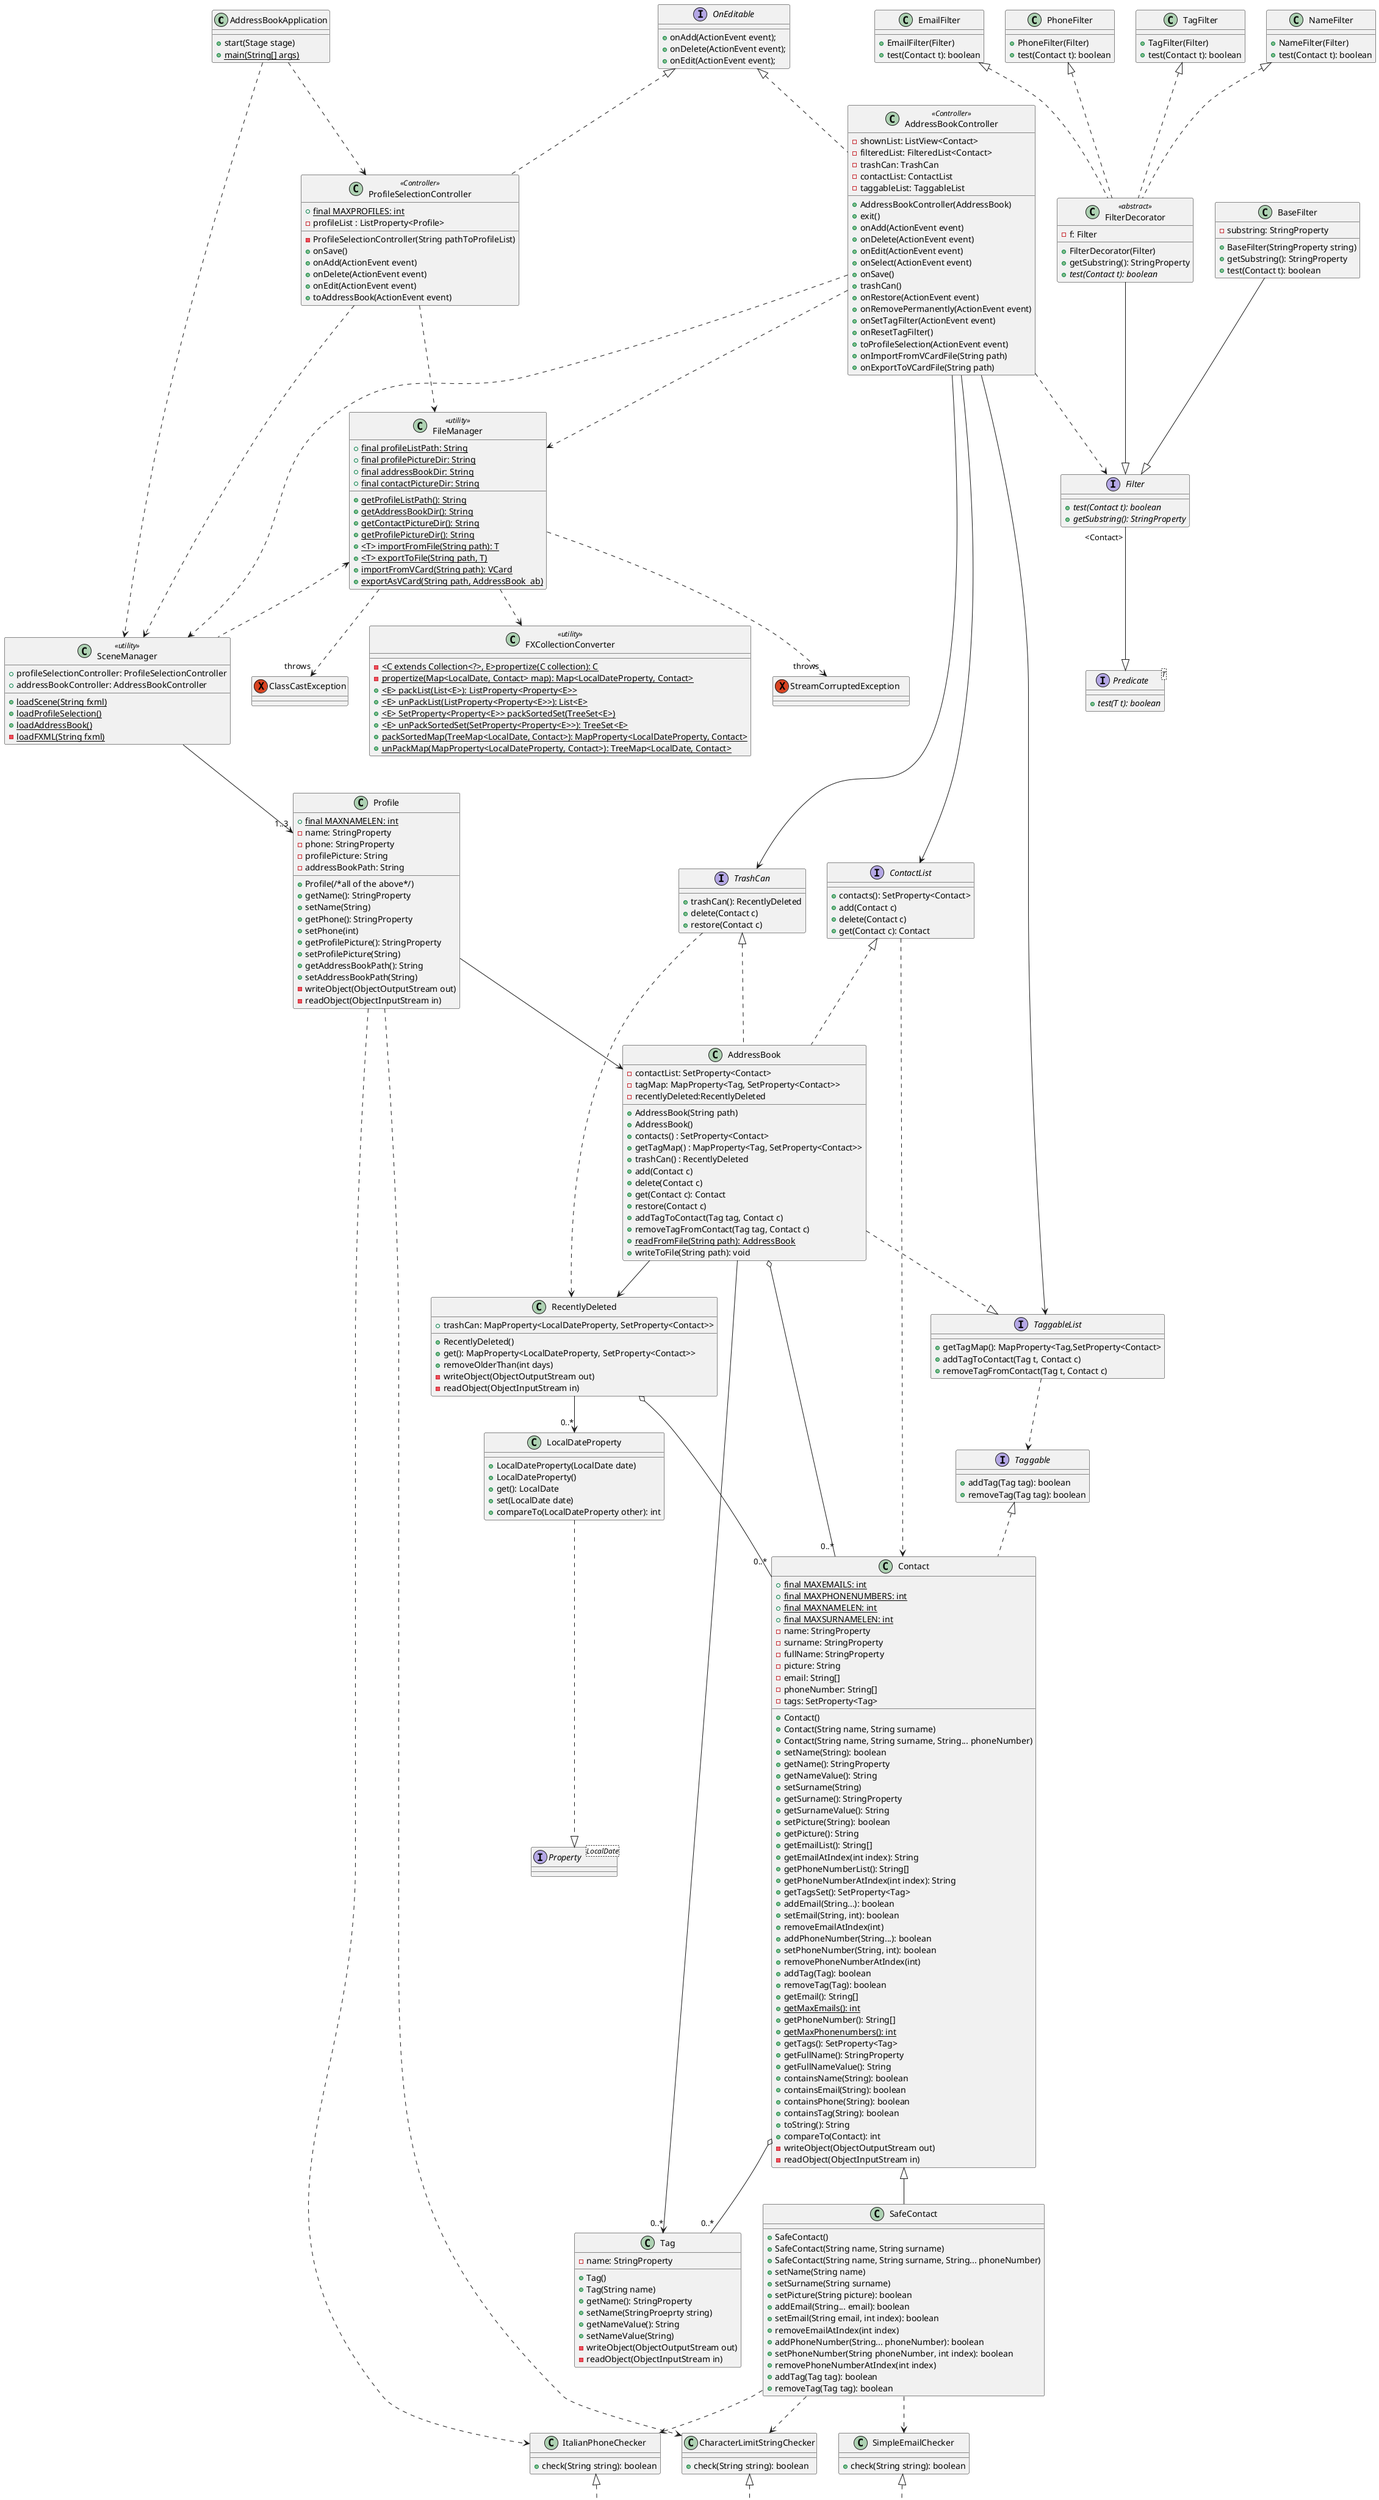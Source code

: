 @startuml class diagram

class AddressBookApplication {
   +start(Stage stage) 
   +main(String[] args) {static}
}

class SceneManager <<utility>> {
   +loadScene(String fxml) {static}
   +loadProfileSelection() {static}
   +loadAddressBook() {static}
   -loadFXML(String fxml) {static}
   +profileSelectionController: ProfileSelectionController
   +addressBookController: AddressBookController
}

class FileManager <<utility>>{
   +final profileListPath: String {static} 
   +final profilePictureDir: String {static} 
   +final addressBookDir: String {static}
   +final contactPictureDir: String {static}

   +getProfileListPath(): String {static}
   +getAddressBookDir(): String {static}
   +getContactPictureDir(): String {static}
   +getProfilePictureDir(): String {static}
   +<T> importFromFile(String path): T {static}
   +<T> exportToFile(String path, T) {static}
   +importFromVCard(String path): VCard {static}
   +exportAsVCard(String path, AddressBook  ab) {static}
}

class FXCollectionConverter <<utility>>{
   -<C extends Collection<?>, E>propertize(C collection): C {static}
   -propertize(Map<LocalDate, Contact> map): Map<LocalDateProperty, Contact> {static}
   +<E> packList(List<E>): ListProperty<Property<E>> {static}
   +<E> unPackList(ListProperty<Property<E>>): List<E> {static}
   +<E> SetProperty<Property<E>> packSortedSet(TreeSet<E>) {static}
   +<E> unPackSortedSet(SetProperty<Property<E>>): TreeSet<E> {static}
   +packSortedMap(TreeMap<LocalDate, Contact>): MapProperty<LocalDateProperty, Contact> {static}
   +unPackMap(MapProperty<LocalDateProperty, Contact>): TreeMap<LocalDate, Contact> {static}
}

exception StreamCorruptedExceptionㅤ
FileManager ..> "throws" StreamCorruptedExceptionㅤ

exception ClassCastException
FileManager<..SceneManager
FileManager..>FXCollectionConverter
FileManager ..> "throws" ClassCastException

class LocalDateProperty{
   +LocalDateProperty(LocalDate date) 
   +LocalDateProperty() 
   +get(): LocalDate 
   +set(LocalDate date)
   +compareTo(LocalDateProperty other): int
}
interface Property<LocalDate>
RecentlyDeleted --> "0..*" LocalDateProperty
LocalDateProperty ..|> Property
class RecentlyDeleted{
   +trashCan: MapProperty<LocalDateProperty, SetProperty<Contact>>
   +RecentlyDeleted()
   +get(): MapProperty<LocalDateProperty, SetProperty<Contact>>
   +removeOlderThan(int days) /'richiamata dall'AddressBookController'/
   -writeObject(ObjectOutputStream out)
   -readObject(ObjectInputStream in)
}

class Profile{
   +final MAXNAMELEN: int {static}
   -name: StringProperty 
   -phone: StringProperty
   -profilePicture: String       /' path della foto profilo '/
   -addressBookPath: String
   +Profile(/*all of the above*/)
   +getName(): StringProperty
   +setName(String) 
   +getPhone(): StringProperty
   +setPhone(int) 
   +getProfilePicture(): StringProperty
   +setProfilePicture(String)
   +getAddressBookPath(): String
   +setAddressBookPath(String)
   -writeObject(ObjectOutputStream out)
   -readObject(ObjectInputStream in)
}

class ProfileSelectionController <<Controller>> implements OnEditable{
   + final MAXPROFILES: int {static}
   -profileList : ListProperty<Profile> 
   -ProfileSelectionController(String pathToProfileList)
   +onSave()
   +onAdd(ActionEvent event)
   +onDelete(ActionEvent event)
   +onEdit(ActionEvent event)
   +toAddressBook(ActionEvent event)
}
ProfileSelectionController ..> FileManager

interface TrashCan{
   +trashCan(): RecentlyDeleted
   +delete(Contact c)
   +restore(Contact c)
}
TrashCan ..> RecentlyDeleted

interface Taggable{
   +addTag(Tag tag): boolean
   +removeTag(Tag tag): boolean
}


class AddressBook implements ContactList, TrashCan{
   -contactList: SetProperty<Contact> 
   -tagMap: MapProperty<Tag, SetProperty<Contact>>
   -recentlyDeleted:RecentlyDeleted
   +AddressBook(String path)
   +AddressBook()
   +contacts() : SetProperty<Contact>
   +getTagMap() : MapProperty<Tag, SetProperty<Contact>>
   +trashCan() : RecentlyDeleted
   +add(Contact c)
   +delete(Contact c)
   +get(Contact c): Contact /'returns null if not found'/
   +restore(Contact c)
   +addTagToContact(Tag tag, Contact c)
   +removeTagFromContact(Tag tag, Contact c)
   +readFromFile(String path): AddressBook {static}
   +writeToFile(String path): void
}




class AddressBookController <<Controller>> implements OnEditable{
   -shownList: ListView<Contact>
   -filteredList: FilteredList<Contact>
   -trashCan: TrashCan
   -contactList: ContactList
   -taggableList: TaggableList
   +AddressBookController(AddressBook)   /' ad ogni avvio il costruttore dell'AddressBookController richiama deleteOlderThan() di RecentlyDeleted'/
   +exit()
   +onAdd(ActionEvent event) 
   +onDelete(ActionEvent event)
   +onEdit(ActionEvent event)
   +onSelect(ActionEvent event)
   +onSave()
   +trashCan()
   +onRestore(ActionEvent event)
   +onRemovePermanently(ActionEvent event) /'chiamato da recently deleted'/
   +onSetTagFilter(ActionEvent event) /'pulsanti tag laterali cliccabili che dicono a Filter che devo cercare solo per tag'/
   +onResetTagFilter() /'Chiamato quando si esce dalla modalità di visualizzazione dei tag'/
   +toProfileSelection(ActionEvent event)
   +onImportFromVCardFile(String path)
   +onExportToVCardFile(String path)
}
AddressBookController --> TaggableList
AddressBookController --> TrashCan
AddressBookController --> ContactList
AddressBookController ..> Filter

class Tag {
   -name: StringProperty
   +Tag()
   +Tag(String name)
   +getName(): StringProperty
   +setName(StringProeprty string)
   +getNameValue(): String
   +setNameValue(String)
   -writeObject(ObjectOutputStream out)
   -readObject(ObjectInputStream in)
}

interface TaggableList {
   +getTagMap(): MapProperty<Tag,SetProperty<Contact>
   +addTagToContact(Tag t, Contact c)
   +removeTagFromContact(Tag t, Contact c)
}
TaggableList ..> Taggable
AddressBook ..|> TaggableList



interface Predicate<T>{
   +test(T t): boolean {abstract}
}


interface Filter {
   +test(Contact t): boolean {abstract}
   +getSubstring(): StringProperty {abstract}
}
Filter "<Contact>" --|> Predicate

class BaseFilter{
   -substring: StringProperty
   +BaseFilter(StringProperty string)
   +getSubstring(): StringProperty
   +test(Contact t): boolean
}
BaseFilter --|> Filter

class FilterDecorator <<abstract>> {
   -f: Filter 
   +FilterDecorator(Filter)
   +getSubstring(): StringProperty
   +test(Contact t): boolean {abstract}
}
FilterDecorator --|> Filter

class TagFilter{
   +TagFilter(Filter)
   +test(Contact t): boolean
}
TagFilter <|.. FilterDecorator

class NameFilter{
   +NameFilter(Filter)
   +test(Contact t): boolean
}
NameFilter <|.. FilterDecorator


class EmailFilter{
   +EmailFilter(Filter)
   +test(Contact t): boolean
}
EmailFilter <|.. FilterDecorator


class PhoneFilter{
   +PhoneFilter(Filter)
   +test(Contact t): boolean
}
PhoneFilter <|.. FilterDecorator


class Contact implements Taggable{
   +final MAXEMAILS: int {static}
   +final MAXPHONENUMBERS: int {static}
   +final MAXNAMELEN: int {static}
   +final MAXSURNAMELEN: int {static}
   -name: StringProperty
   -surname: StringProperty
   -fullName: StringProperty
   -picture: String
   -email: String[]
   -phoneNumber: String[]
   -tags: SetProperty<Tag>
   +Contact()
   +Contact(String name, String surname)
   +Contact(String name, String surname, String... phoneNumber)
   +setName(String): boolean
   +getName(): StringProperty
   +getNameValue(): String
   +setSurname(String)
   +getSurname(): StringProperty
   +getSurnameValue(): String
   +setPicture(String): boolean
   +getPicture(): String
   +getEmailList(): String[]
   +getEmailAtIndex(int index): String
   +getPhoneNumberList(): String[]
   +getPhoneNumberAtIndex(int index): String
   +getTagsSet(): SetProperty<Tag>
   +addEmail(String...): boolean
   +setEmail(String, int): boolean
   +removeEmailAtIndex(int)
   +addPhoneNumber(String...): boolean
   +setPhoneNumber(String, int): boolean
   +removePhoneNumberAtIndex(int)
   +addTag(Tag): boolean
   +removeTag(Tag): boolean
   +getEmail(): String[]
   +getMaxEmails(): int {static}
   +getPhoneNumber(): String[]
   +getMaxPhonenumbers(): int {static}
   +getTags(): SetProperty<Tag>
   +getFullName(): StringProperty
   +getFullNameValue(): String
   +containsName(String): boolean
   +containsEmail(String): boolean
   +containsPhone(String): boolean
   +containsTag(String): boolean
   +toString(): String
   +compareTo(Contact): int
   -writeObject(ObjectOutputStream out)
   -readObject(ObjectInputStream in)
}

class SafeContact extends Contact{
   +SafeContact()
   +SafeContact(String name, String surname)
   +SafeContact(String name, String surname, String... phoneNumber)
   +setName(String name)
   +setSurname(String surname)
   +setPicture(String picture): boolean
   +addEmail(String... email): boolean
   +setEmail(String email, int index): boolean
   +removeEmailAtIndex(int index)
   +addPhoneNumber(String... phoneNumber): boolean
   +setPhoneNumber(String phoneNumber, int index): boolean
   +removePhoneNumberAtIndex(int index)
   +addTag(Tag tag): boolean
   +removeTag(Tag tag): boolean
}

interface OnEditable{
   +onAdd(ActionEvent event); 
   +onDelete(ActionEvent event); 
   +onEdit(ActionEvent event); 
}

interface ContactList{
   +contacts(): SetProperty<Contact>
   +add(Contact c)
   +delete(Contact c)
   +get(Contact c): Contact
}
ContactList ..> Contact

interface Checker{
   +check(String string): boolean {abstract}
}

interface EmailChecker{
   +check(String string): boolean   /' Di default, verifica che la stringa rispetti il formato []@[].[] '/
}


interface PhoneChecker{
   +check(String string): boolean   /' Di default, verifica che la stringa contenga solo caratteri numerici '/
}


interface StringChecker{
   +check(String string): boolean {abstract}
}

class SimpleEmailChecker{
   +check(String string): boolean    /'Richiama semplicemente il default di EmailChecker'/
}
SimpleEmailChecker <|.. EmailChecker

class CharacterLimitStringChecker{
   +check(String string): boolean   /'Controlla che la stringa rientri in un massimo di caratteri'/
}
CharacterLimitStringChecker <|.. StringChecker

class ItalianPhoneChecker{
   +check(String string): boolean   /' Aggiunge al comportamento di default la verifica che i caratteri siano o 9 o 10 (come da accordo con lo standard italiano) '/
}
ItalianPhoneChecker <|.. PhoneChecker

EmailChecker <|-- Checker
PhoneChecker <|-- Checker
StringChecker <|-- Checker


SceneManager --> "1..3" Profile


RecentlyDeleted o-- "0..*" Contact
AddressBook o-- "0..*" Contact


Profile --> AddressBook
AddressBook --> RecentlyDeleted   
AddressBook --> "0..*" Tag
Contact o-- "0..*" Tag

Profile ..> CharacterLimitStringChecker
Profile ..> ItalianPhoneChecker


SafeContact ..> SimpleEmailChecker
SafeContact ..> ItalianPhoneChecker
SafeContact ..> CharacterLimitStringChecker

AddressBookController ..> FileManager

AddressBookApplication ..> SceneManager


ProfileSelectionController ..> SceneManager
AddressBookController ..> SceneManager
AddressBookApplication ..> ProfileSelectionController

@enduml